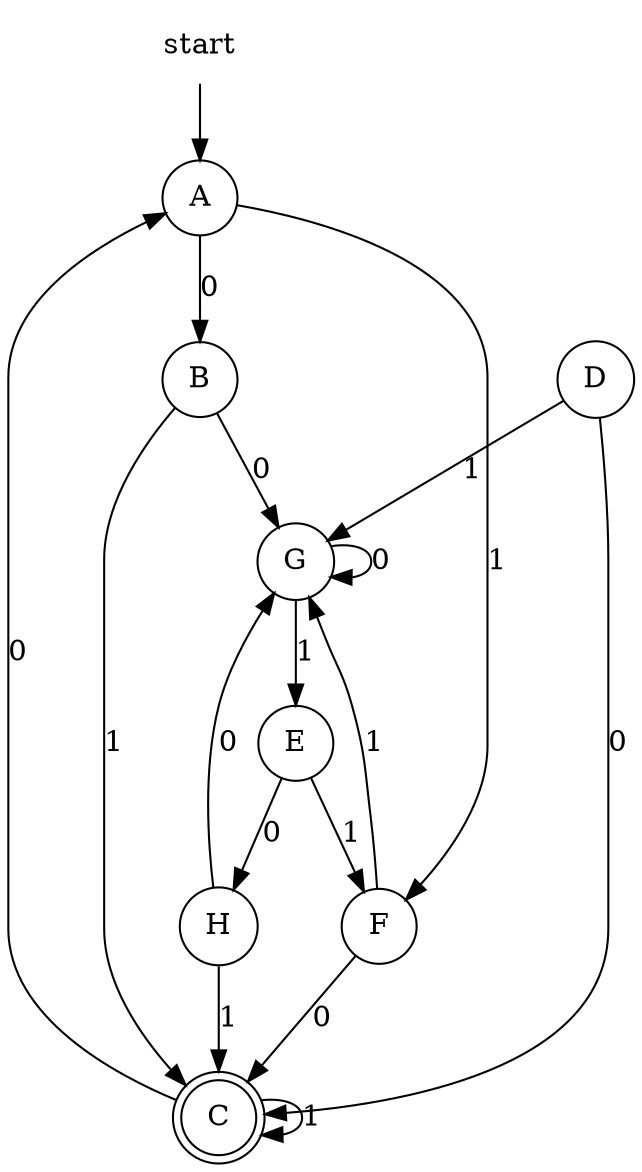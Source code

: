digraph automaton {
    node [shape=none]; start;
    node [shape=doublecircle]; "C";
    node [shape=circle];
    start -> "A";
    "A" -> "B" [label="0"];
    "A" -> "F" [label="1"];
    "B" -> "G" [label="0"];
    "B" -> "C" [label="1"];
    "C" -> "A" [label="0"];
    "C" -> "C" [label="1"];
    "D" -> "C" [label="0"];
    "D" -> "G" [label="1"];
    "E" -> "H" [label="0"];
    "E" -> "F" [label="1"];
    "F" -> "C" [label="0"];
    "F" -> "G" [label="1"];
    "G" -> "G" [label="0"];
    "G" -> "E" [label="1"];
    "H" -> "G" [label="0"];
    "H" -> "C" [label="1"];
}

